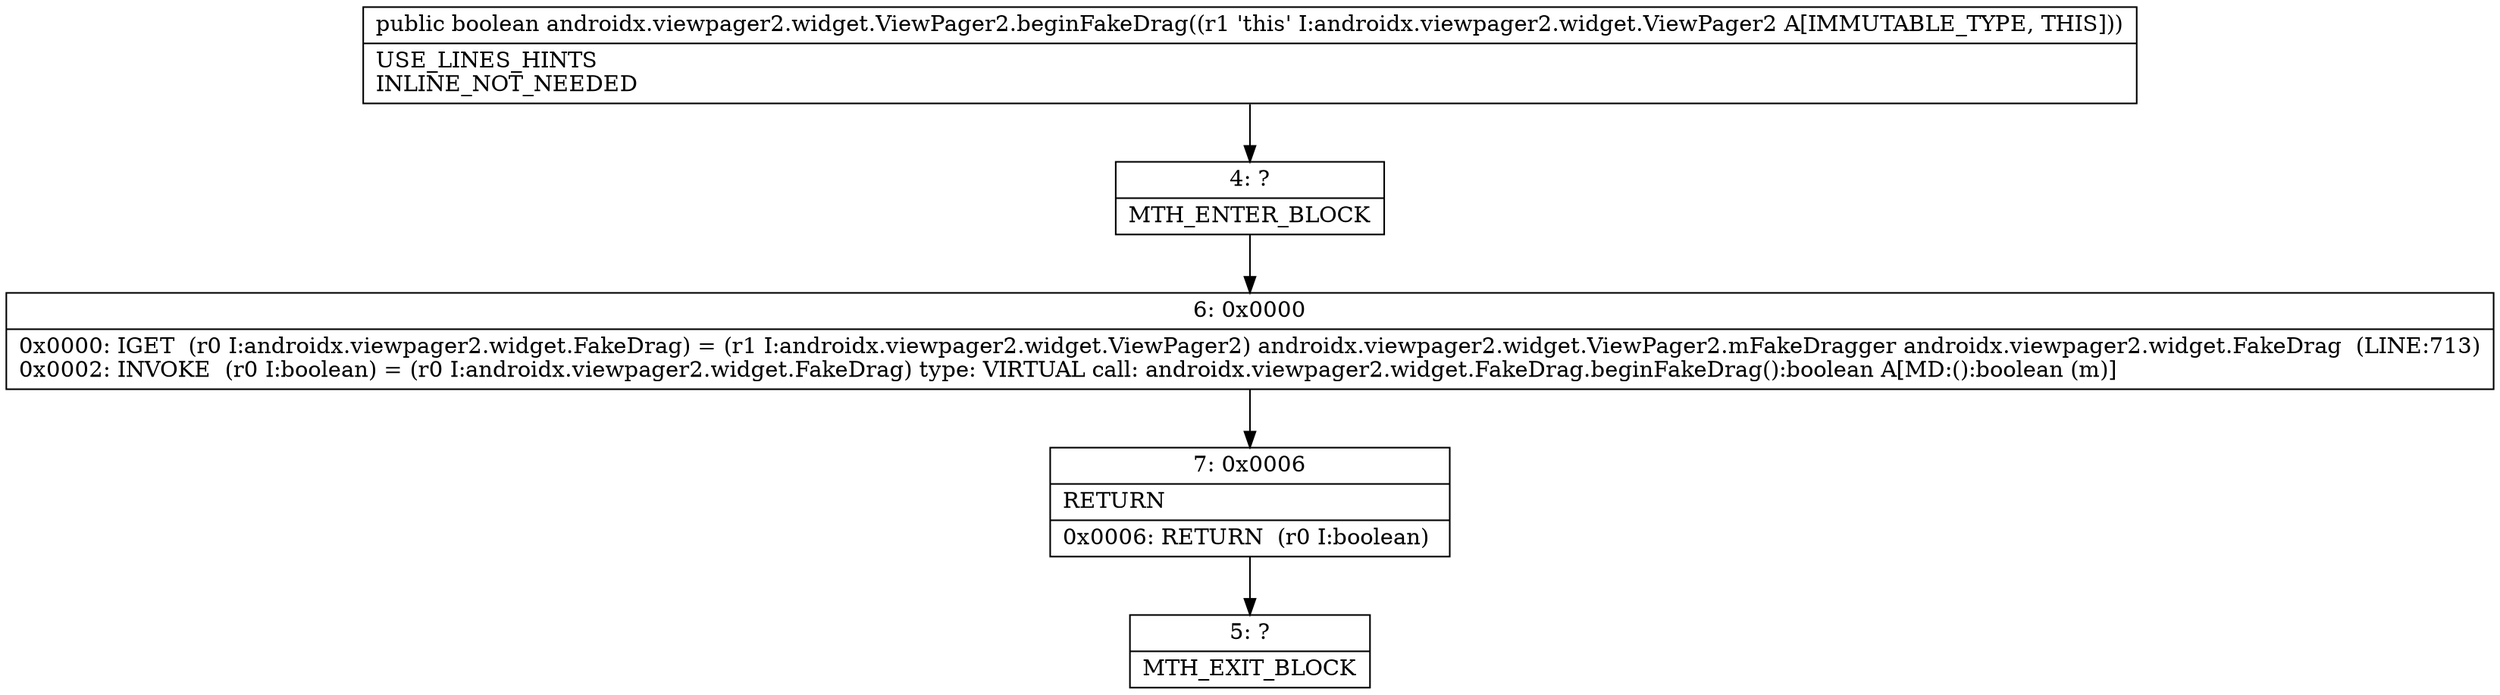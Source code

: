 digraph "CFG forandroidx.viewpager2.widget.ViewPager2.beginFakeDrag()Z" {
Node_4 [shape=record,label="{4\:\ ?|MTH_ENTER_BLOCK\l}"];
Node_6 [shape=record,label="{6\:\ 0x0000|0x0000: IGET  (r0 I:androidx.viewpager2.widget.FakeDrag) = (r1 I:androidx.viewpager2.widget.ViewPager2) androidx.viewpager2.widget.ViewPager2.mFakeDragger androidx.viewpager2.widget.FakeDrag  (LINE:713)\l0x0002: INVOKE  (r0 I:boolean) = (r0 I:androidx.viewpager2.widget.FakeDrag) type: VIRTUAL call: androidx.viewpager2.widget.FakeDrag.beginFakeDrag():boolean A[MD:():boolean (m)]\l}"];
Node_7 [shape=record,label="{7\:\ 0x0006|RETURN\l|0x0006: RETURN  (r0 I:boolean) \l}"];
Node_5 [shape=record,label="{5\:\ ?|MTH_EXIT_BLOCK\l}"];
MethodNode[shape=record,label="{public boolean androidx.viewpager2.widget.ViewPager2.beginFakeDrag((r1 'this' I:androidx.viewpager2.widget.ViewPager2 A[IMMUTABLE_TYPE, THIS]))  | USE_LINES_HINTS\lINLINE_NOT_NEEDED\l}"];
MethodNode -> Node_4;Node_4 -> Node_6;
Node_6 -> Node_7;
Node_7 -> Node_5;
}

